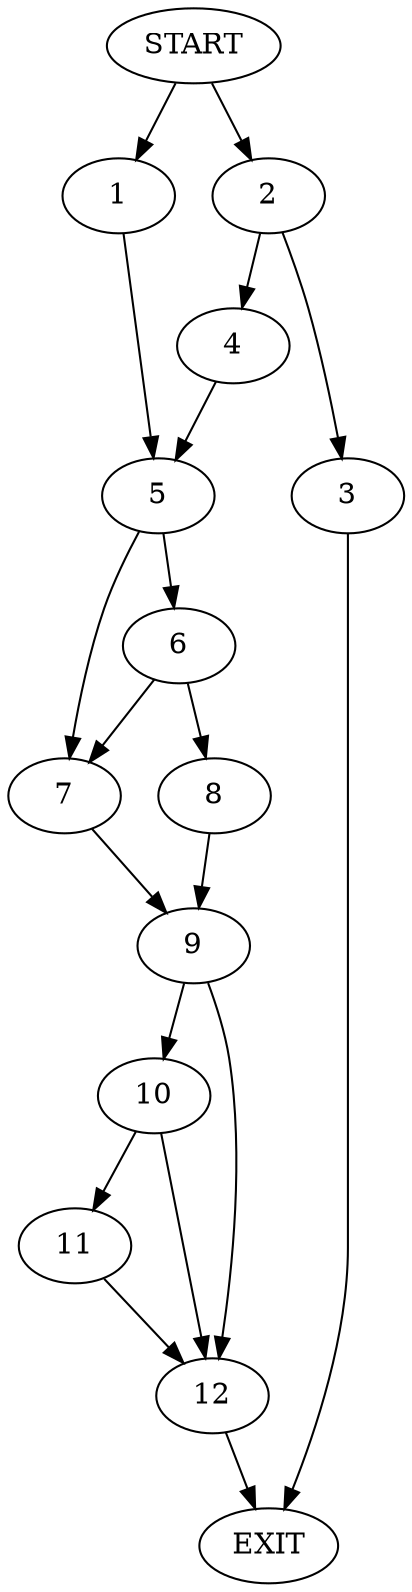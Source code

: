 digraph { 
0 [label="START"];
1;
2;
3;
4;
5;
6;
7;
8;
9;
10;
11;
12;
13[label="EXIT"];
0 -> 1;
0 -> 2;
1 -> 5;
2 -> 3;
2 -> 4;
3 -> 13;
4 -> 5;
5 -> 7;
5 -> 6;
6 -> 7;
6 -> 8;
7 -> 9;
8 -> 9;
9 -> 12;
9 -> 10;
10 -> 11;
10 -> 12;
11 -> 12;
12 -> 13;
}